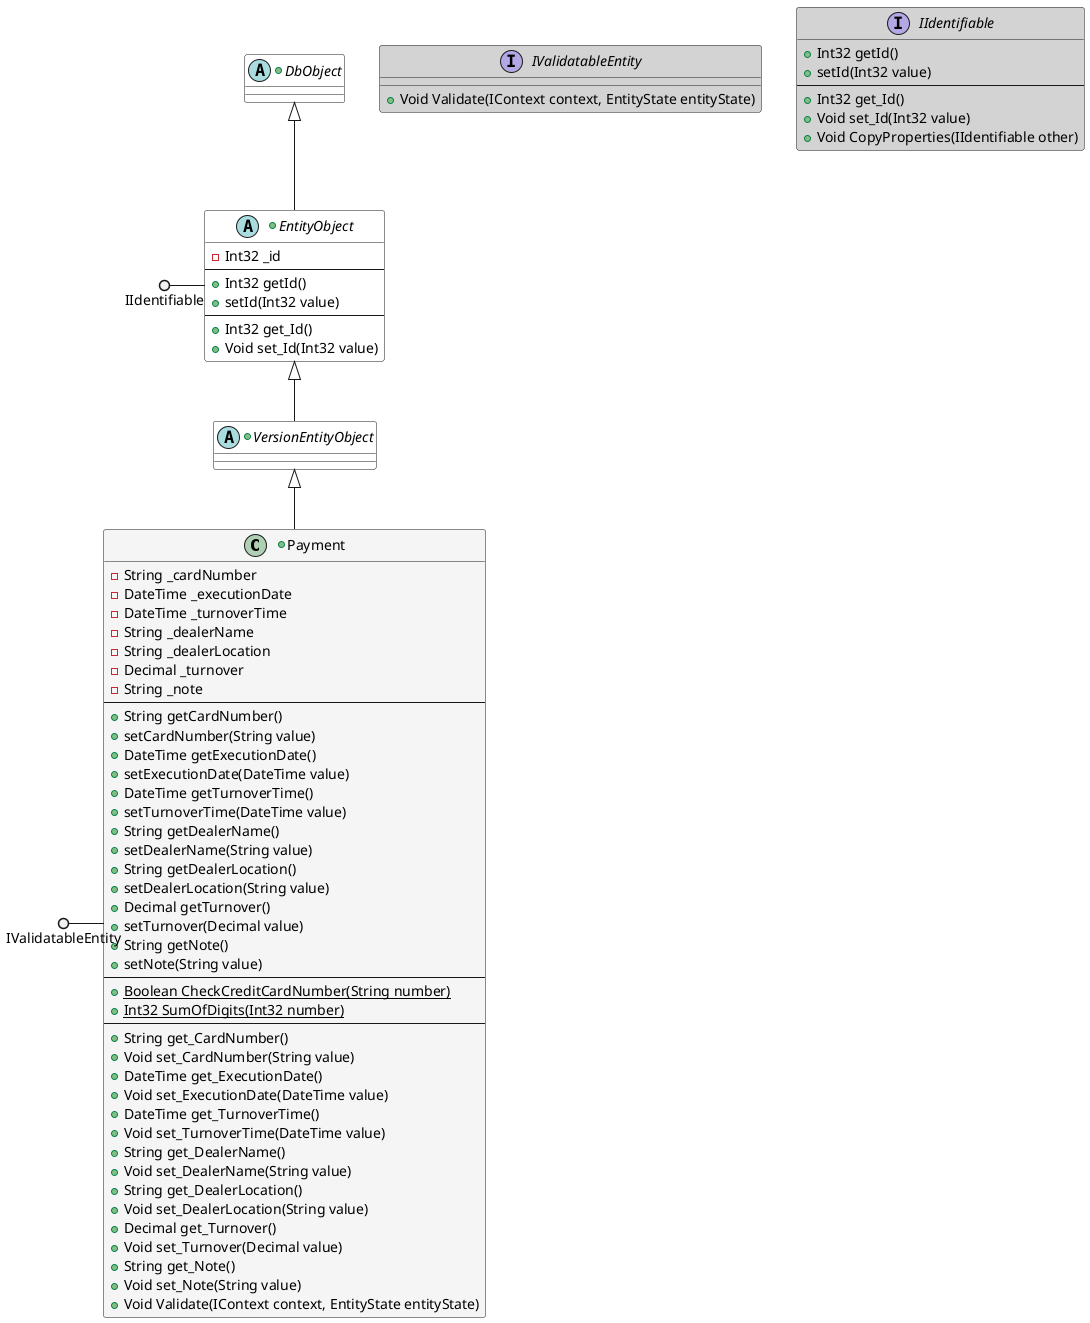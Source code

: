 ﻿//@GeneratedCode
@startuml SEPayWithFun.Logic.Entities.Payment
+class Payment #whitesmoke {
    - String _cardNumber
    - DateTime _executionDate
    - DateTime _turnoverTime
    - String _dealerName
    - String _dealerLocation
    - Decimal _turnover
    - String _note
    ---
     + String getCardNumber()
     + setCardNumber(String value)
     + DateTime getExecutionDate()
     + setExecutionDate(DateTime value)
     + DateTime getTurnoverTime()
     + setTurnoverTime(DateTime value)
     + String getDealerName()
     + setDealerName(String value)
     + String getDealerLocation()
     + setDealerLocation(String value)
     + Decimal getTurnover()
     + setTurnover(Decimal value)
     + String getNote()
     + setNote(String value)
    ---
    + {static}Boolean CheckCreditCardNumber(String number)
    + {static}Int32 SumOfDigits(Int32 number)
    ---
    + String get_CardNumber()
    + Void set_CardNumber(String value)
    + DateTime get_ExecutionDate()
    + Void set_ExecutionDate(DateTime value)
    + DateTime get_TurnoverTime()
    + Void set_TurnoverTime(DateTime value)
    + String get_DealerName()
    + Void set_DealerName(String value)
    + String get_DealerLocation()
    + Void set_DealerLocation(String value)
    + Decimal get_Turnover()
    + Void set_Turnover(Decimal value)
    + String get_Note()
    + Void set_Note(String value)
    + Void Validate(IContext context, EntityState entityState)
}
+abstract class VersionEntityObject #white {
}
+abstract class EntityObject #white {
    - Int32 _id
    ---
     + Int32 getId()
     + setId(Int32 value)
    ---
    + Int32 get_Id()
    + Void set_Id(Int32 value)
}
+abstract class DbObject #white {
}
interface IValidatableEntity #lightgrey {
    + Void Validate(IContext context, EntityState entityState)
}
interface IIdentifiable #lightgrey {
     + Int32 getId()
     + setId(Int32 value)
    ---
    + Int32 get_Id()
    + Void set_Id(Int32 value)
    + Void CopyProperties(IIdentifiable other)
}
VersionEntityObject <|-- Payment
EntityObject <|-- VersionEntityObject
DbObject <|-- EntityObject
IValidatableEntity ()- Payment
IIdentifiable ()- EntityObject
@enduml
